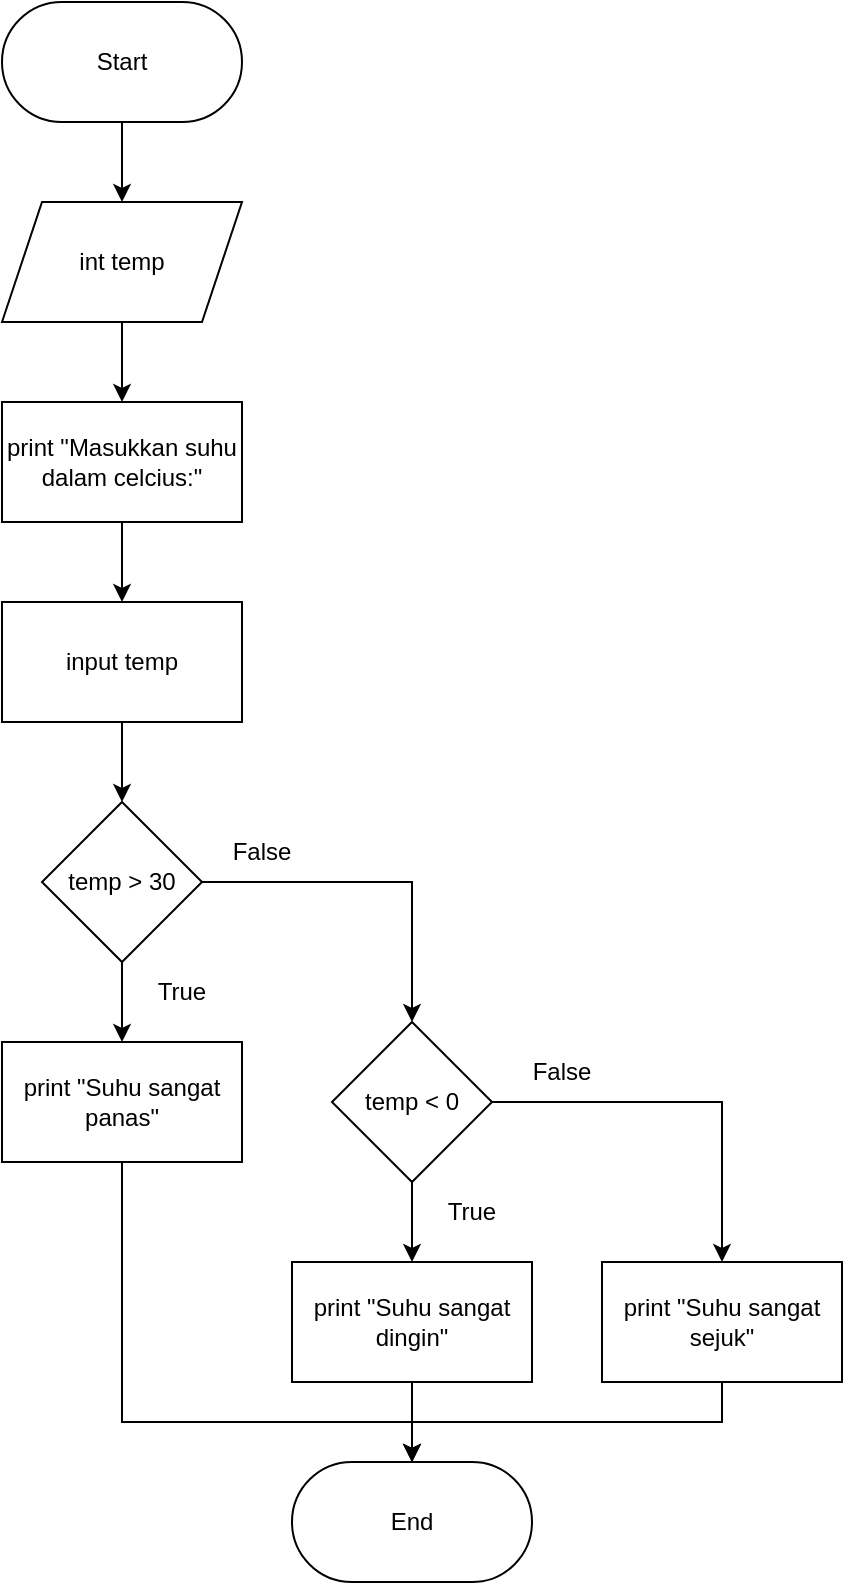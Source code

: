 <mxfile version="21.1.4" type="device">
  <diagram name="Page-1" id="AgH5YeXdew59pFdnJ-NY">
    <mxGraphModel dx="472" dy="730" grid="1" gridSize="10" guides="1" tooltips="1" connect="1" arrows="1" fold="1" page="1" pageScale="1" pageWidth="850" pageHeight="1100" math="0" shadow="0">
      <root>
        <mxCell id="0" />
        <mxCell id="1" parent="0" />
        <mxCell id="0xkw2qGWvbI-O5Ws2t2R-10" value="" style="edgeStyle=orthogonalEdgeStyle;rounded=0;orthogonalLoop=1;jettySize=auto;html=1;" parent="1" source="0xkw2qGWvbI-O5Ws2t2R-1" target="0xkw2qGWvbI-O5Ws2t2R-2" edge="1">
          <mxGeometry relative="1" as="geometry" />
        </mxCell>
        <mxCell id="0xkw2qGWvbI-O5Ws2t2R-1" value="Start" style="rounded=1;whiteSpace=wrap;html=1;arcSize=50;" parent="1" vertex="1">
          <mxGeometry x="180" y="40" width="120" height="60" as="geometry" />
        </mxCell>
        <mxCell id="0xkw2qGWvbI-O5Ws2t2R-11" value="" style="edgeStyle=orthogonalEdgeStyle;rounded=0;orthogonalLoop=1;jettySize=auto;html=1;" parent="1" source="0xkw2qGWvbI-O5Ws2t2R-2" target="0xkw2qGWvbI-O5Ws2t2R-3" edge="1">
          <mxGeometry relative="1" as="geometry" />
        </mxCell>
        <mxCell id="0xkw2qGWvbI-O5Ws2t2R-2" value="int temp" style="shape=parallelogram;perimeter=parallelogramPerimeter;whiteSpace=wrap;html=1;fixedSize=1;" parent="1" vertex="1">
          <mxGeometry x="180" y="140" width="120" height="60" as="geometry" />
        </mxCell>
        <mxCell id="0xkw2qGWvbI-O5Ws2t2R-12" value="" style="edgeStyle=orthogonalEdgeStyle;rounded=0;orthogonalLoop=1;jettySize=auto;html=1;" parent="1" source="0xkw2qGWvbI-O5Ws2t2R-3" target="0xkw2qGWvbI-O5Ws2t2R-4" edge="1">
          <mxGeometry relative="1" as="geometry" />
        </mxCell>
        <mxCell id="0xkw2qGWvbI-O5Ws2t2R-3" value="print &quot;Masukkan suhu dalam celcius:&quot;" style="rounded=0;whiteSpace=wrap;html=1;" parent="1" vertex="1">
          <mxGeometry x="180" y="240" width="120" height="60" as="geometry" />
        </mxCell>
        <mxCell id="0xkw2qGWvbI-O5Ws2t2R-13" value="" style="edgeStyle=orthogonalEdgeStyle;rounded=0;orthogonalLoop=1;jettySize=auto;html=1;" parent="1" source="0xkw2qGWvbI-O5Ws2t2R-4" target="0xkw2qGWvbI-O5Ws2t2R-5" edge="1">
          <mxGeometry relative="1" as="geometry" />
        </mxCell>
        <mxCell id="0xkw2qGWvbI-O5Ws2t2R-4" value="input temp" style="rounded=0;whiteSpace=wrap;html=1;" parent="1" vertex="1">
          <mxGeometry x="180" y="340" width="120" height="60" as="geometry" />
        </mxCell>
        <mxCell id="0xkw2qGWvbI-O5Ws2t2R-14" value="" style="edgeStyle=orthogonalEdgeStyle;rounded=0;orthogonalLoop=1;jettySize=auto;html=1;" parent="1" source="0xkw2qGWvbI-O5Ws2t2R-5" target="0xkw2qGWvbI-O5Ws2t2R-7" edge="1">
          <mxGeometry relative="1" as="geometry" />
        </mxCell>
        <mxCell id="0xkw2qGWvbI-O5Ws2t2R-5" value="temp &amp;gt; 30" style="rhombus;whiteSpace=wrap;html=1;" parent="1" vertex="1">
          <mxGeometry x="200" y="440" width="80" height="80" as="geometry" />
        </mxCell>
        <mxCell id="0xkw2qGWvbI-O5Ws2t2R-16" value="" style="edgeStyle=orthogonalEdgeStyle;rounded=0;orthogonalLoop=1;jettySize=auto;html=1;" parent="1" source="0xkw2qGWvbI-O5Ws2t2R-6" target="0xkw2qGWvbI-O5Ws2t2R-8" edge="1">
          <mxGeometry relative="1" as="geometry" />
        </mxCell>
        <mxCell id="0xkw2qGWvbI-O5Ws2t2R-17" style="edgeStyle=orthogonalEdgeStyle;rounded=0;orthogonalLoop=1;jettySize=auto;html=1;exitX=1;exitY=0.5;exitDx=0;exitDy=0;entryX=0.5;entryY=0;entryDx=0;entryDy=0;" parent="1" source="0xkw2qGWvbI-O5Ws2t2R-6" target="0xkw2qGWvbI-O5Ws2t2R-9" edge="1">
          <mxGeometry relative="1" as="geometry" />
        </mxCell>
        <mxCell id="0xkw2qGWvbI-O5Ws2t2R-6" value="temp &amp;lt; 0" style="rhombus;whiteSpace=wrap;html=1;" parent="1" vertex="1">
          <mxGeometry x="345" y="550" width="80" height="80" as="geometry" />
        </mxCell>
        <mxCell id="0xkw2qGWvbI-O5Ws2t2R-20" style="edgeStyle=orthogonalEdgeStyle;rounded=0;orthogonalLoop=1;jettySize=auto;html=1;exitX=0.5;exitY=1;exitDx=0;exitDy=0;" parent="1" source="0xkw2qGWvbI-O5Ws2t2R-7" target="0xkw2qGWvbI-O5Ws2t2R-18" edge="1">
          <mxGeometry relative="1" as="geometry">
            <Array as="points">
              <mxPoint x="240" y="750" />
              <mxPoint x="385" y="750" />
            </Array>
          </mxGeometry>
        </mxCell>
        <mxCell id="0xkw2qGWvbI-O5Ws2t2R-7" value="print &quot;Suhu sangat panas&quot;" style="rounded=0;whiteSpace=wrap;html=1;" parent="1" vertex="1">
          <mxGeometry x="180" y="560" width="120" height="60" as="geometry" />
        </mxCell>
        <mxCell id="0xkw2qGWvbI-O5Ws2t2R-19" value="" style="edgeStyle=orthogonalEdgeStyle;rounded=0;orthogonalLoop=1;jettySize=auto;html=1;" parent="1" source="0xkw2qGWvbI-O5Ws2t2R-8" target="0xkw2qGWvbI-O5Ws2t2R-18" edge="1">
          <mxGeometry relative="1" as="geometry" />
        </mxCell>
        <mxCell id="0xkw2qGWvbI-O5Ws2t2R-8" value="print &quot;Suhu sangat dingin&quot;" style="rounded=0;whiteSpace=wrap;html=1;" parent="1" vertex="1">
          <mxGeometry x="325" y="670" width="120" height="60" as="geometry" />
        </mxCell>
        <mxCell id="0xkw2qGWvbI-O5Ws2t2R-21" style="edgeStyle=orthogonalEdgeStyle;rounded=0;orthogonalLoop=1;jettySize=auto;html=1;exitX=0.5;exitY=1;exitDx=0;exitDy=0;entryX=0.5;entryY=0;entryDx=0;entryDy=0;" parent="1" source="0xkw2qGWvbI-O5Ws2t2R-9" target="0xkw2qGWvbI-O5Ws2t2R-18" edge="1">
          <mxGeometry relative="1" as="geometry" />
        </mxCell>
        <mxCell id="0xkw2qGWvbI-O5Ws2t2R-9" value="print &quot;Suhu sangat sejuk&quot;" style="rounded=0;whiteSpace=wrap;html=1;" parent="1" vertex="1">
          <mxGeometry x="480" y="670" width="120" height="60" as="geometry" />
        </mxCell>
        <mxCell id="0xkw2qGWvbI-O5Ws2t2R-18" value="End" style="rounded=1;whiteSpace=wrap;html=1;arcSize=50;" parent="1" vertex="1">
          <mxGeometry x="325" y="770" width="120" height="60" as="geometry" />
        </mxCell>
        <mxCell id="7Wc5e3EW9nUL89skrRrR-3" style="edgeStyle=orthogonalEdgeStyle;rounded=0;orthogonalLoop=1;jettySize=auto;html=1;exitX=0;exitY=1;exitDx=0;exitDy=0;entryX=0.5;entryY=0;entryDx=0;entryDy=0;" edge="1" parent="1" source="0xkw2qGWvbI-O5Ws2t2R-23" target="0xkw2qGWvbI-O5Ws2t2R-6">
          <mxGeometry relative="1" as="geometry">
            <Array as="points">
              <mxPoint x="385" y="480" />
            </Array>
          </mxGeometry>
        </mxCell>
        <mxCell id="0xkw2qGWvbI-O5Ws2t2R-23" value="False" style="text;html=1;strokeColor=none;fillColor=none;align=center;verticalAlign=middle;whiteSpace=wrap;rounded=0;" parent="1" vertex="1">
          <mxGeometry x="280" y="450" width="60" height="30" as="geometry" />
        </mxCell>
        <mxCell id="0xkw2qGWvbI-O5Ws2t2R-24" value="False" style="text;html=1;strokeColor=none;fillColor=none;align=center;verticalAlign=middle;whiteSpace=wrap;rounded=0;" parent="1" vertex="1">
          <mxGeometry x="430" y="560" width="60" height="30" as="geometry" />
        </mxCell>
        <mxCell id="7Wc5e3EW9nUL89skrRrR-1" value="True" style="text;html=1;strokeColor=none;fillColor=none;align=center;verticalAlign=middle;whiteSpace=wrap;rounded=0;" vertex="1" parent="1">
          <mxGeometry x="240" y="520" width="60" height="30" as="geometry" />
        </mxCell>
        <mxCell id="7Wc5e3EW9nUL89skrRrR-4" value="True" style="text;html=1;strokeColor=none;fillColor=none;align=center;verticalAlign=middle;whiteSpace=wrap;rounded=0;" vertex="1" parent="1">
          <mxGeometry x="385" y="630" width="60" height="30" as="geometry" />
        </mxCell>
      </root>
    </mxGraphModel>
  </diagram>
</mxfile>
